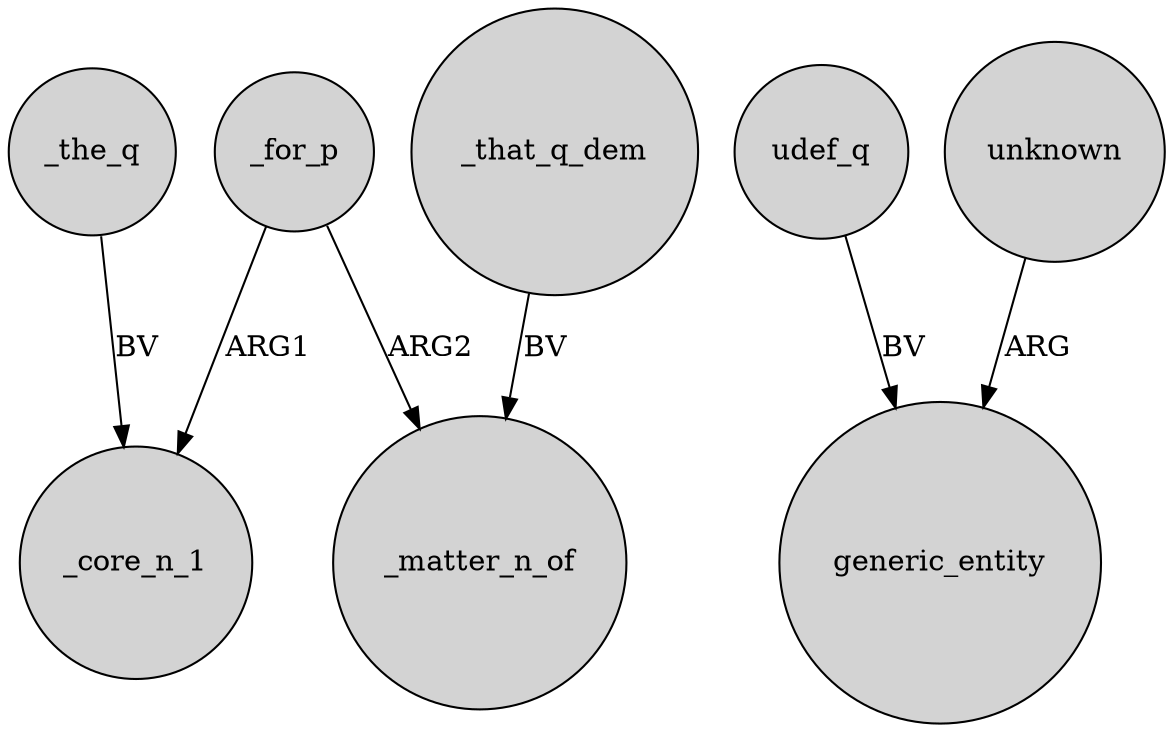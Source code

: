 digraph {
	node [shape=circle style=filled]
	_the_q -> _core_n_1 [label=BV]
	_that_q_dem -> _matter_n_of [label=BV]
	udef_q -> generic_entity [label=BV]
	_for_p -> _matter_n_of [label=ARG2]
	_for_p -> _core_n_1 [label=ARG1]
	unknown -> generic_entity [label=ARG]
}
